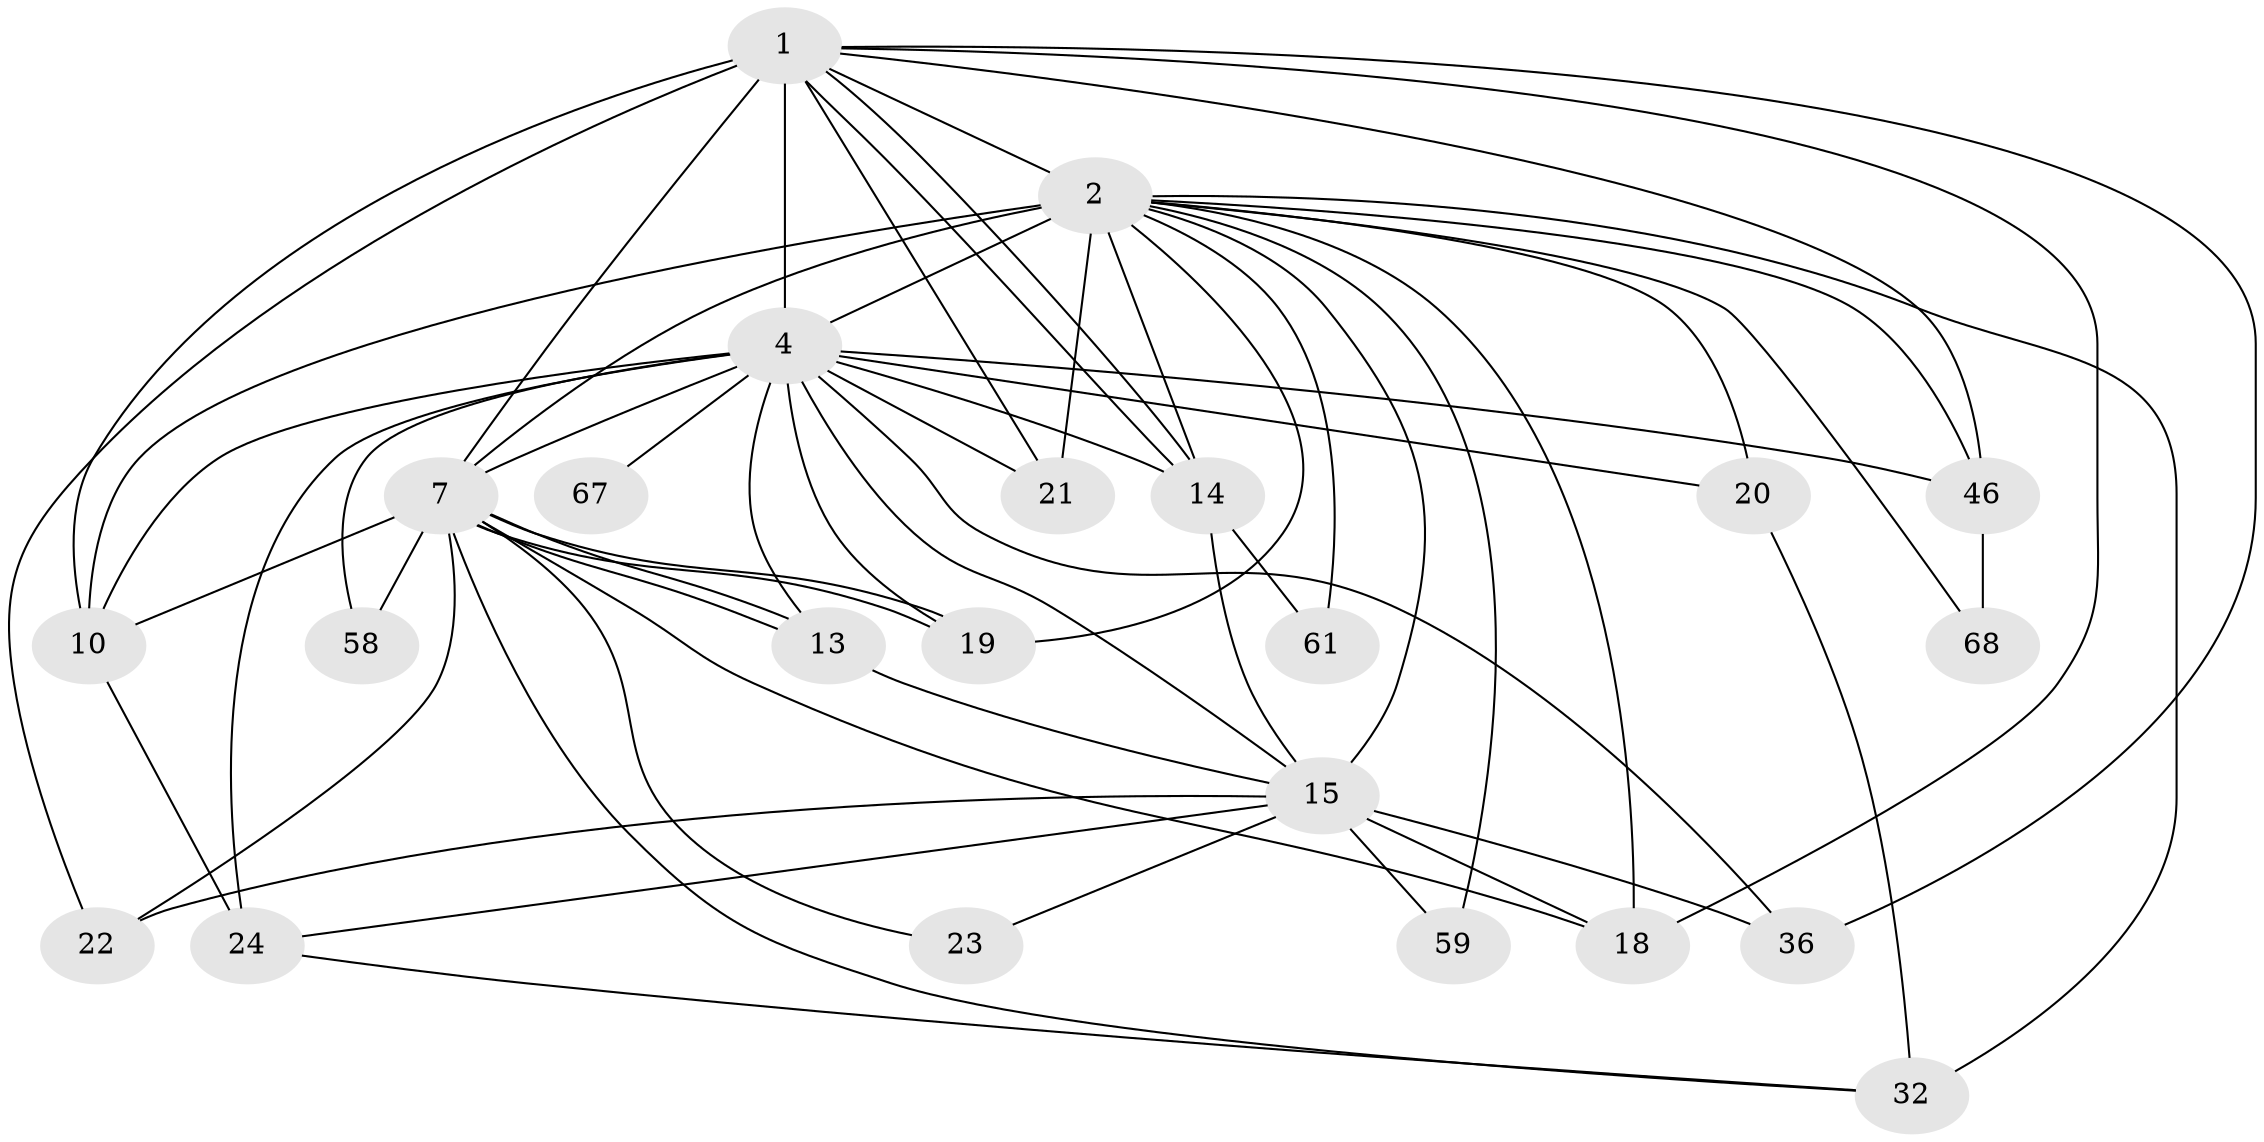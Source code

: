 // original degree distribution, {15: 0.02531645569620253, 16: 0.02531645569620253, 17: 0.02531645569620253, 20: 0.012658227848101266, 13: 0.012658227848101266, 24: 0.012658227848101266, 14: 0.012658227848101266, 3: 0.20253164556962025, 4: 0.13924050632911392, 6: 0.012658227848101266, 12: 0.012658227848101266, 5: 0.0379746835443038, 2: 0.46835443037974683}
// Generated by graph-tools (version 1.1) at 2025/17/03/04/25 18:17:57]
// undirected, 23 vertices, 61 edges
graph export_dot {
graph [start="1"]
  node [color=gray90,style=filled];
  1 [super="+6+43"];
  2 [super="+25+63+60+3+31+9+53"];
  4 [super="+28+62+5+54+8"];
  7 [super="+11+42+70"];
  10;
  13 [super="+50+30"];
  14 [super="+40+27"];
  15 [super="+37+45"];
  18;
  19 [super="+71+72+38"];
  20 [super="+39"];
  21 [super="+74"];
  22;
  23;
  24 [super="+41"];
  32 [super="+47+64"];
  36;
  46 [super="+73+65"];
  58;
  59;
  61;
  67;
  68;
  1 -- 2 [weight=6];
  1 -- 4 [weight=8];
  1 -- 7 [weight=4];
  1 -- 10 [weight=2];
  1 -- 14 [weight=2];
  1 -- 14;
  1 -- 18;
  1 -- 46 [weight=2];
  1 -- 21;
  1 -- 22;
  1 -- 36;
  2 -- 4 [weight=16];
  2 -- 7 [weight=4];
  2 -- 10 [weight=5];
  2 -- 59;
  2 -- 15 [weight=4];
  2 -- 68;
  2 -- 18;
  2 -- 20;
  2 -- 61;
  2 -- 32 [weight=2];
  2 -- 14;
  2 -- 19;
  2 -- 21;
  2 -- 46;
  4 -- 7 [weight=4];
  4 -- 10 [weight=4];
  4 -- 19 [weight=2];
  4 -- 21;
  4 -- 13;
  4 -- 46;
  4 -- 67 [weight=2];
  4 -- 36;
  4 -- 15;
  4 -- 20 [weight=2];
  4 -- 24 [weight=3];
  4 -- 14;
  4 -- 58;
  7 -- 10 [weight=2];
  7 -- 13 [weight=2];
  7 -- 13;
  7 -- 18;
  7 -- 19;
  7 -- 19;
  7 -- 22;
  7 -- 23;
  7 -- 58;
  7 -- 32;
  10 -- 24;
  13 -- 15;
  14 -- 15 [weight=2];
  14 -- 61;
  15 -- 22;
  15 -- 23;
  15 -- 59;
  15 -- 36;
  15 -- 18;
  15 -- 24;
  20 -- 32;
  24 -- 32;
  46 -- 68;
}
